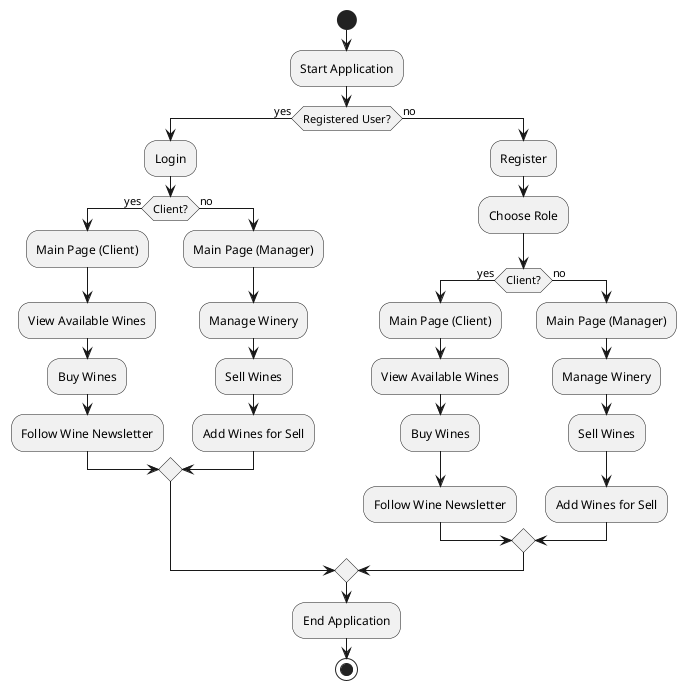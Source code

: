 @startuml BarrelSnap_ActivityDiagram

start
:Start Application;
if (Registered User?) then (yes)
  :Login;
  if (Client?) then (yes)
    :Main Page (Client);
    :View Available Wines;
    :Buy Wines;
    :Follow Wine Newsletter;
  else (no)
    :Main Page (Manager);
    :Manage Winery;
    :Sell Wines;
    :Add Wines for Sell;
  endif
else (no)
  :Register;
  :Choose Role;
  if (Client?) then (yes)
    :Main Page (Client);
    :View Available Wines;
    :Buy Wines;
    :Follow Wine Newsletter;
  else (no)
    :Main Page (Manager);
    :Manage Winery;
    :Sell Wines;
    :Add Wines for Sell;
  endif
endif
:End Application;
stop

@enduml
